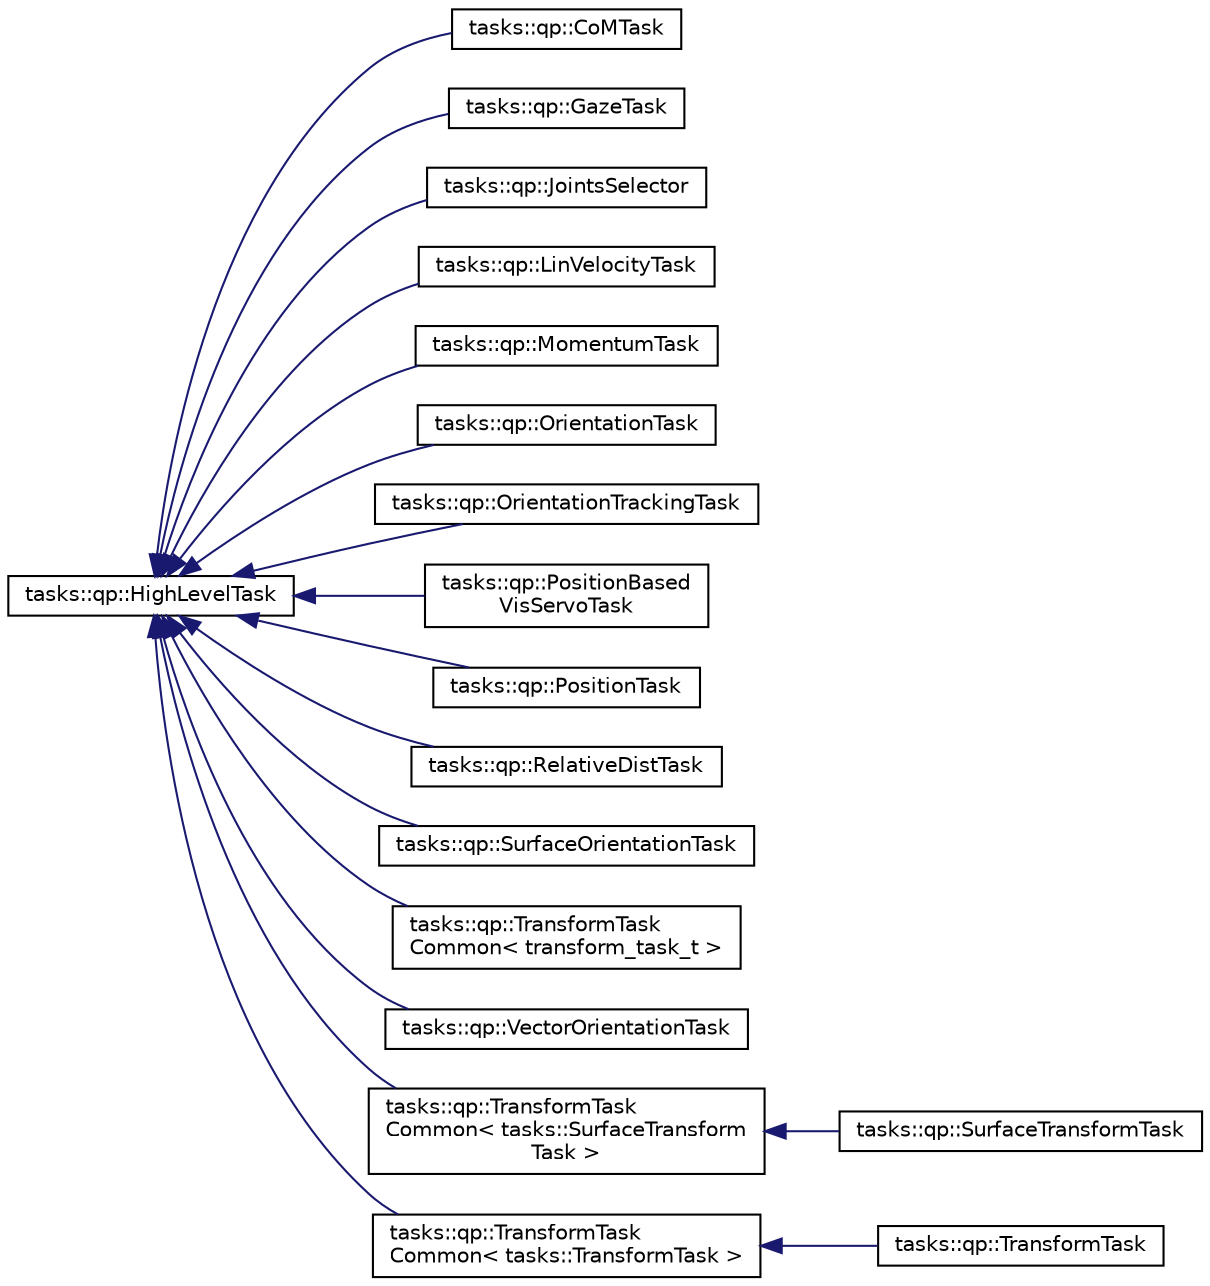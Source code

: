 digraph "Graphical Class Hierarchy"
{
  edge [fontname="Helvetica",fontsize="10",labelfontname="Helvetica",labelfontsize="10"];
  node [fontname="Helvetica",fontsize="10",shape=record];
  rankdir="LR";
  Node0 [label="tasks::qp::HighLevelTask",height=0.2,width=0.4,color="black", fillcolor="white", style="filled",URL="$classtasks_1_1qp_1_1HighLevelTask.html"];
  Node0 -> Node1 [dir="back",color="midnightblue",fontsize="10",style="solid",fontname="Helvetica"];
  Node1 [label="tasks::qp::CoMTask",height=0.2,width=0.4,color="black", fillcolor="white", style="filled",URL="$classtasks_1_1qp_1_1CoMTask.html"];
  Node0 -> Node2 [dir="back",color="midnightblue",fontsize="10",style="solid",fontname="Helvetica"];
  Node2 [label="tasks::qp::GazeTask",height=0.2,width=0.4,color="black", fillcolor="white", style="filled",URL="$classtasks_1_1qp_1_1GazeTask.html"];
  Node0 -> Node3 [dir="back",color="midnightblue",fontsize="10",style="solid",fontname="Helvetica"];
  Node3 [label="tasks::qp::JointsSelector",height=0.2,width=0.4,color="black", fillcolor="white", style="filled",URL="$classtasks_1_1qp_1_1JointsSelector.html"];
  Node0 -> Node4 [dir="back",color="midnightblue",fontsize="10",style="solid",fontname="Helvetica"];
  Node4 [label="tasks::qp::LinVelocityTask",height=0.2,width=0.4,color="black", fillcolor="white", style="filled",URL="$classtasks_1_1qp_1_1LinVelocityTask.html"];
  Node0 -> Node5 [dir="back",color="midnightblue",fontsize="10",style="solid",fontname="Helvetica"];
  Node5 [label="tasks::qp::MomentumTask",height=0.2,width=0.4,color="black", fillcolor="white", style="filled",URL="$classtasks_1_1qp_1_1MomentumTask.html"];
  Node0 -> Node6 [dir="back",color="midnightblue",fontsize="10",style="solid",fontname="Helvetica"];
  Node6 [label="tasks::qp::OrientationTask",height=0.2,width=0.4,color="black", fillcolor="white", style="filled",URL="$classtasks_1_1qp_1_1OrientationTask.html"];
  Node0 -> Node7 [dir="back",color="midnightblue",fontsize="10",style="solid",fontname="Helvetica"];
  Node7 [label="tasks::qp::OrientationTrackingTask",height=0.2,width=0.4,color="black", fillcolor="white", style="filled",URL="$classtasks_1_1qp_1_1OrientationTrackingTask.html"];
  Node0 -> Node8 [dir="back",color="midnightblue",fontsize="10",style="solid",fontname="Helvetica"];
  Node8 [label="tasks::qp::PositionBased\lVisServoTask",height=0.2,width=0.4,color="black", fillcolor="white", style="filled",URL="$classtasks_1_1qp_1_1PositionBasedVisServoTask.html"];
  Node0 -> Node9 [dir="back",color="midnightblue",fontsize="10",style="solid",fontname="Helvetica"];
  Node9 [label="tasks::qp::PositionTask",height=0.2,width=0.4,color="black", fillcolor="white", style="filled",URL="$classtasks_1_1qp_1_1PositionTask.html"];
  Node0 -> Node10 [dir="back",color="midnightblue",fontsize="10",style="solid",fontname="Helvetica"];
  Node10 [label="tasks::qp::RelativeDistTask",height=0.2,width=0.4,color="black", fillcolor="white", style="filled",URL="$classtasks_1_1qp_1_1RelativeDistTask.html"];
  Node0 -> Node11 [dir="back",color="midnightblue",fontsize="10",style="solid",fontname="Helvetica"];
  Node11 [label="tasks::qp::SurfaceOrientationTask",height=0.2,width=0.4,color="black", fillcolor="white", style="filled",URL="$classtasks_1_1qp_1_1SurfaceOrientationTask.html"];
  Node0 -> Node12 [dir="back",color="midnightblue",fontsize="10",style="solid",fontname="Helvetica"];
  Node12 [label="tasks::qp::TransformTask\lCommon\< transform_task_t \>",height=0.2,width=0.4,color="black", fillcolor="white", style="filled",URL="$classtasks_1_1qp_1_1TransformTaskCommon.html"];
  Node0 -> Node13 [dir="back",color="midnightblue",fontsize="10",style="solid",fontname="Helvetica"];
  Node13 [label="tasks::qp::VectorOrientationTask",height=0.2,width=0.4,color="black", fillcolor="white", style="filled",URL="$classtasks_1_1qp_1_1VectorOrientationTask.html"];
  Node0 -> Node14 [dir="back",color="midnightblue",fontsize="10",style="solid",fontname="Helvetica"];
  Node14 [label="tasks::qp::TransformTask\lCommon\< tasks::SurfaceTransform\lTask \>",height=0.2,width=0.4,color="black", fillcolor="white", style="filled",URL="$classtasks_1_1qp_1_1TransformTaskCommon.html"];
  Node14 -> Node15 [dir="back",color="midnightblue",fontsize="10",style="solid",fontname="Helvetica"];
  Node15 [label="tasks::qp::SurfaceTransformTask",height=0.2,width=0.4,color="black", fillcolor="white", style="filled",URL="$classtasks_1_1qp_1_1SurfaceTransformTask.html",tooltip="TransformTask in surface frame. "];
  Node0 -> Node16 [dir="back",color="midnightblue",fontsize="10",style="solid",fontname="Helvetica"];
  Node16 [label="tasks::qp::TransformTask\lCommon\< tasks::TransformTask \>",height=0.2,width=0.4,color="black", fillcolor="white", style="filled",URL="$classtasks_1_1qp_1_1TransformTaskCommon.html"];
  Node16 -> Node17 [dir="back",color="midnightblue",fontsize="10",style="solid",fontname="Helvetica"];
  Node17 [label="tasks::qp::TransformTask",height=0.2,width=0.4,color="black", fillcolor="white", style="filled",URL="$classtasks_1_1qp_1_1TransformTask.html",tooltip="TransformTask in world or user frame. "];
}
